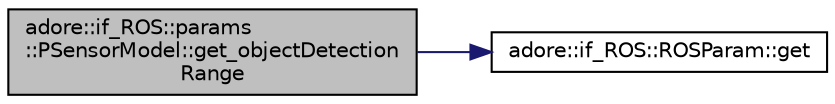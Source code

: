 digraph "adore::if_ROS::params::PSensorModel::get_objectDetectionRange"
{
 // LATEX_PDF_SIZE
  edge [fontname="Helvetica",fontsize="10",labelfontname="Helvetica",labelfontsize="10"];
  node [fontname="Helvetica",fontsize="10",shape=record];
  rankdir="LR";
  Node1 [label="adore::if_ROS::params\l::PSensorModel::get_objectDetection\lRange",height=0.2,width=0.4,color="black", fillcolor="grey75", style="filled", fontcolor="black",tooltip="maximum sensor range for object detection in a generalized sensor setting"];
  Node1 -> Node2 [color="midnightblue",fontsize="10",style="solid",fontname="Helvetica"];
  Node2 [label="adore::if_ROS::ROSParam::get",height=0.2,width=0.4,color="black", fillcolor="white", style="filled",URL="$classadore_1_1if__ROS_1_1ROSParam.html#adf480c94fa5b1368850b0a491791e4e6",tooltip=" "];
}
